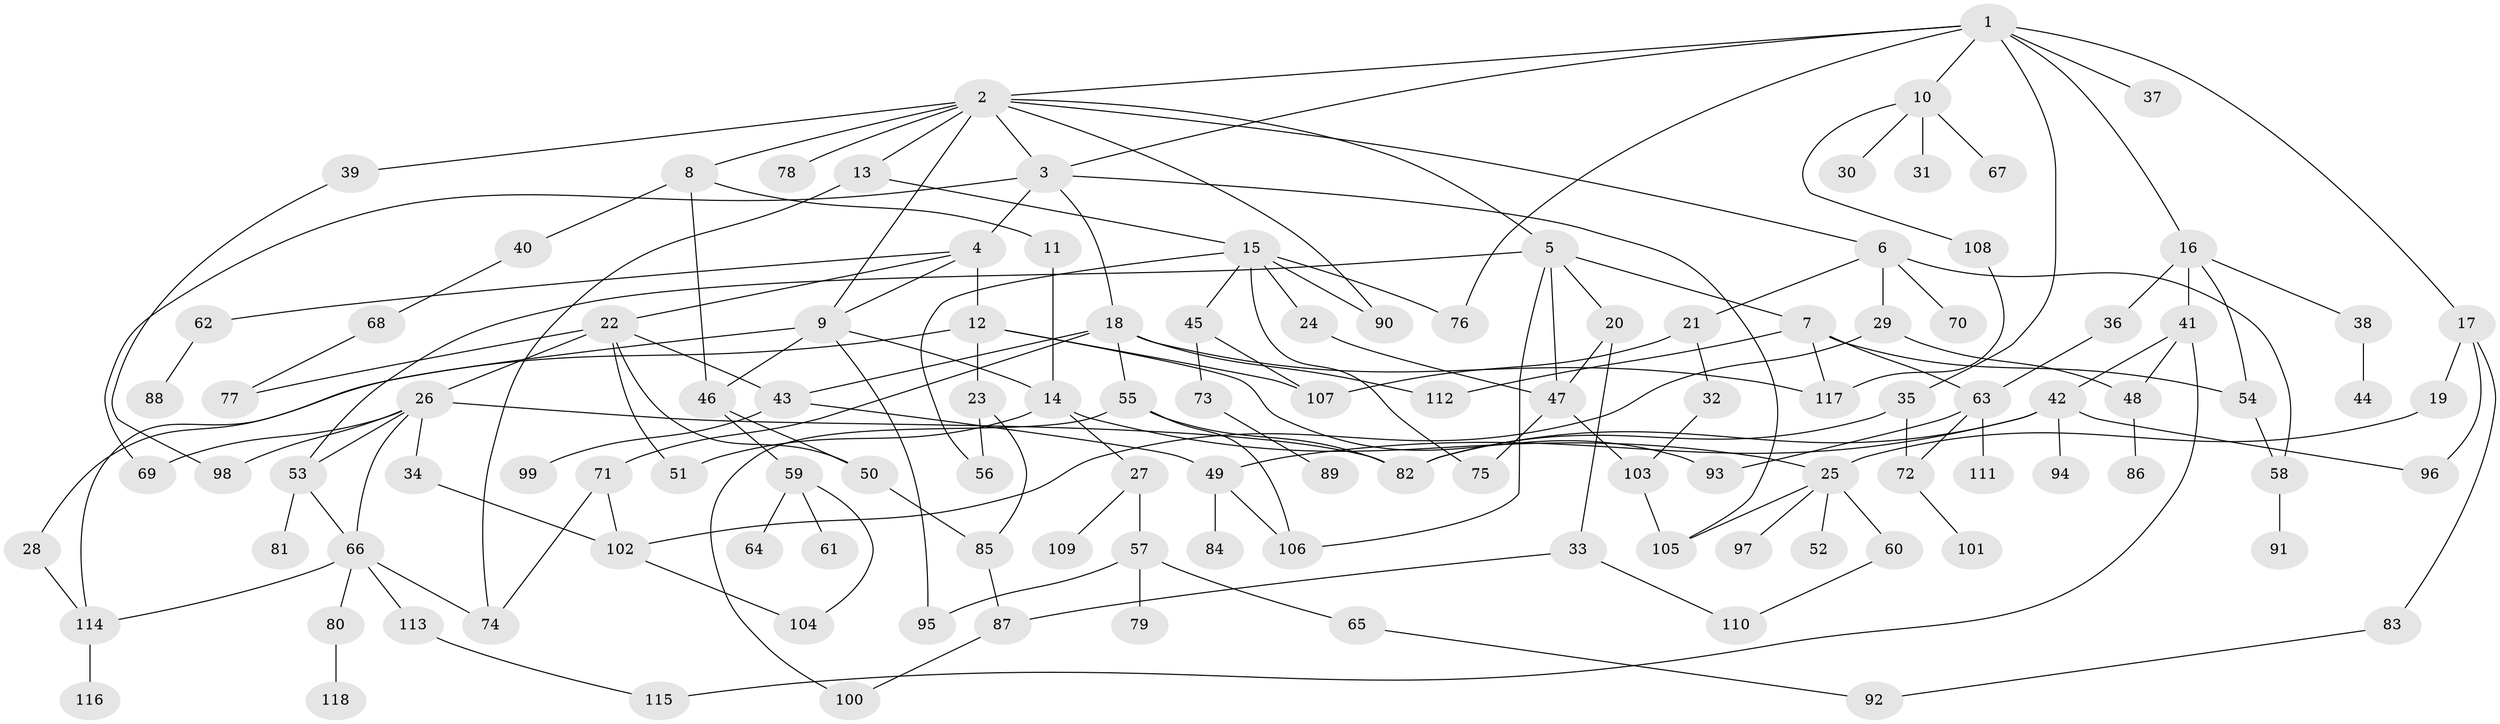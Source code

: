 // Generated by graph-tools (version 1.1) at 2025/49/03/09/25 03:49:19]
// undirected, 118 vertices, 171 edges
graph export_dot {
graph [start="1"]
  node [color=gray90,style=filled];
  1;
  2;
  3;
  4;
  5;
  6;
  7;
  8;
  9;
  10;
  11;
  12;
  13;
  14;
  15;
  16;
  17;
  18;
  19;
  20;
  21;
  22;
  23;
  24;
  25;
  26;
  27;
  28;
  29;
  30;
  31;
  32;
  33;
  34;
  35;
  36;
  37;
  38;
  39;
  40;
  41;
  42;
  43;
  44;
  45;
  46;
  47;
  48;
  49;
  50;
  51;
  52;
  53;
  54;
  55;
  56;
  57;
  58;
  59;
  60;
  61;
  62;
  63;
  64;
  65;
  66;
  67;
  68;
  69;
  70;
  71;
  72;
  73;
  74;
  75;
  76;
  77;
  78;
  79;
  80;
  81;
  82;
  83;
  84;
  85;
  86;
  87;
  88;
  89;
  90;
  91;
  92;
  93;
  94;
  95;
  96;
  97;
  98;
  99;
  100;
  101;
  102;
  103;
  104;
  105;
  106;
  107;
  108;
  109;
  110;
  111;
  112;
  113;
  114;
  115;
  116;
  117;
  118;
  1 -- 2;
  1 -- 3;
  1 -- 10;
  1 -- 16;
  1 -- 17;
  1 -- 35;
  1 -- 37;
  1 -- 76;
  2 -- 5;
  2 -- 6;
  2 -- 8;
  2 -- 9;
  2 -- 13;
  2 -- 39;
  2 -- 78;
  2 -- 90;
  2 -- 3;
  3 -- 4;
  3 -- 18;
  3 -- 105;
  3 -- 69;
  4 -- 12;
  4 -- 22;
  4 -- 62;
  4 -- 9;
  5 -- 7;
  5 -- 20;
  5 -- 47;
  5 -- 106;
  5 -- 53;
  6 -- 21;
  6 -- 29;
  6 -- 58;
  6 -- 70;
  7 -- 54;
  7 -- 63;
  7 -- 112;
  7 -- 117;
  8 -- 11;
  8 -- 40;
  8 -- 46;
  9 -- 14;
  9 -- 95;
  9 -- 46;
  9 -- 114;
  10 -- 30;
  10 -- 31;
  10 -- 67;
  10 -- 108;
  11 -- 14;
  12 -- 23;
  12 -- 28;
  12 -- 107;
  12 -- 93;
  13 -- 15;
  13 -- 74;
  14 -- 27;
  14 -- 51;
  14 -- 25;
  15 -- 24;
  15 -- 45;
  15 -- 56;
  15 -- 76;
  15 -- 75;
  15 -- 90;
  16 -- 36;
  16 -- 38;
  16 -- 41;
  16 -- 54;
  17 -- 19;
  17 -- 83;
  17 -- 96;
  18 -- 55;
  18 -- 71;
  18 -- 117;
  18 -- 112;
  18 -- 43;
  19 -- 25;
  20 -- 33;
  20 -- 47;
  21 -- 32;
  21 -- 107;
  22 -- 26;
  22 -- 43;
  22 -- 50;
  22 -- 51;
  22 -- 77;
  23 -- 85;
  23 -- 56;
  24 -- 47;
  25 -- 52;
  25 -- 60;
  25 -- 97;
  25 -- 105;
  26 -- 34;
  26 -- 53;
  26 -- 69;
  26 -- 98;
  26 -- 66;
  26 -- 82;
  27 -- 57;
  27 -- 109;
  28 -- 114;
  29 -- 48;
  29 -- 102;
  32 -- 103;
  33 -- 110;
  33 -- 87;
  34 -- 102;
  35 -- 82;
  35 -- 72;
  36 -- 63;
  38 -- 44;
  39 -- 98;
  40 -- 68;
  41 -- 42;
  41 -- 115;
  41 -- 48;
  42 -- 94;
  42 -- 96;
  42 -- 82;
  42 -- 49;
  43 -- 49;
  43 -- 99;
  45 -- 73;
  45 -- 107;
  46 -- 59;
  46 -- 50;
  47 -- 75;
  47 -- 103;
  48 -- 86;
  49 -- 84;
  49 -- 106;
  50 -- 85;
  53 -- 66;
  53 -- 81;
  54 -- 58;
  55 -- 100;
  55 -- 82;
  55 -- 106;
  57 -- 65;
  57 -- 79;
  57 -- 95;
  58 -- 91;
  59 -- 61;
  59 -- 64;
  59 -- 104;
  60 -- 110;
  62 -- 88;
  63 -- 72;
  63 -- 93;
  63 -- 111;
  65 -- 92;
  66 -- 80;
  66 -- 113;
  66 -- 114;
  66 -- 74;
  68 -- 77;
  71 -- 74;
  71 -- 102;
  72 -- 101;
  73 -- 89;
  80 -- 118;
  83 -- 92;
  85 -- 87;
  87 -- 100;
  102 -- 104;
  103 -- 105;
  108 -- 117;
  113 -- 115;
  114 -- 116;
}

